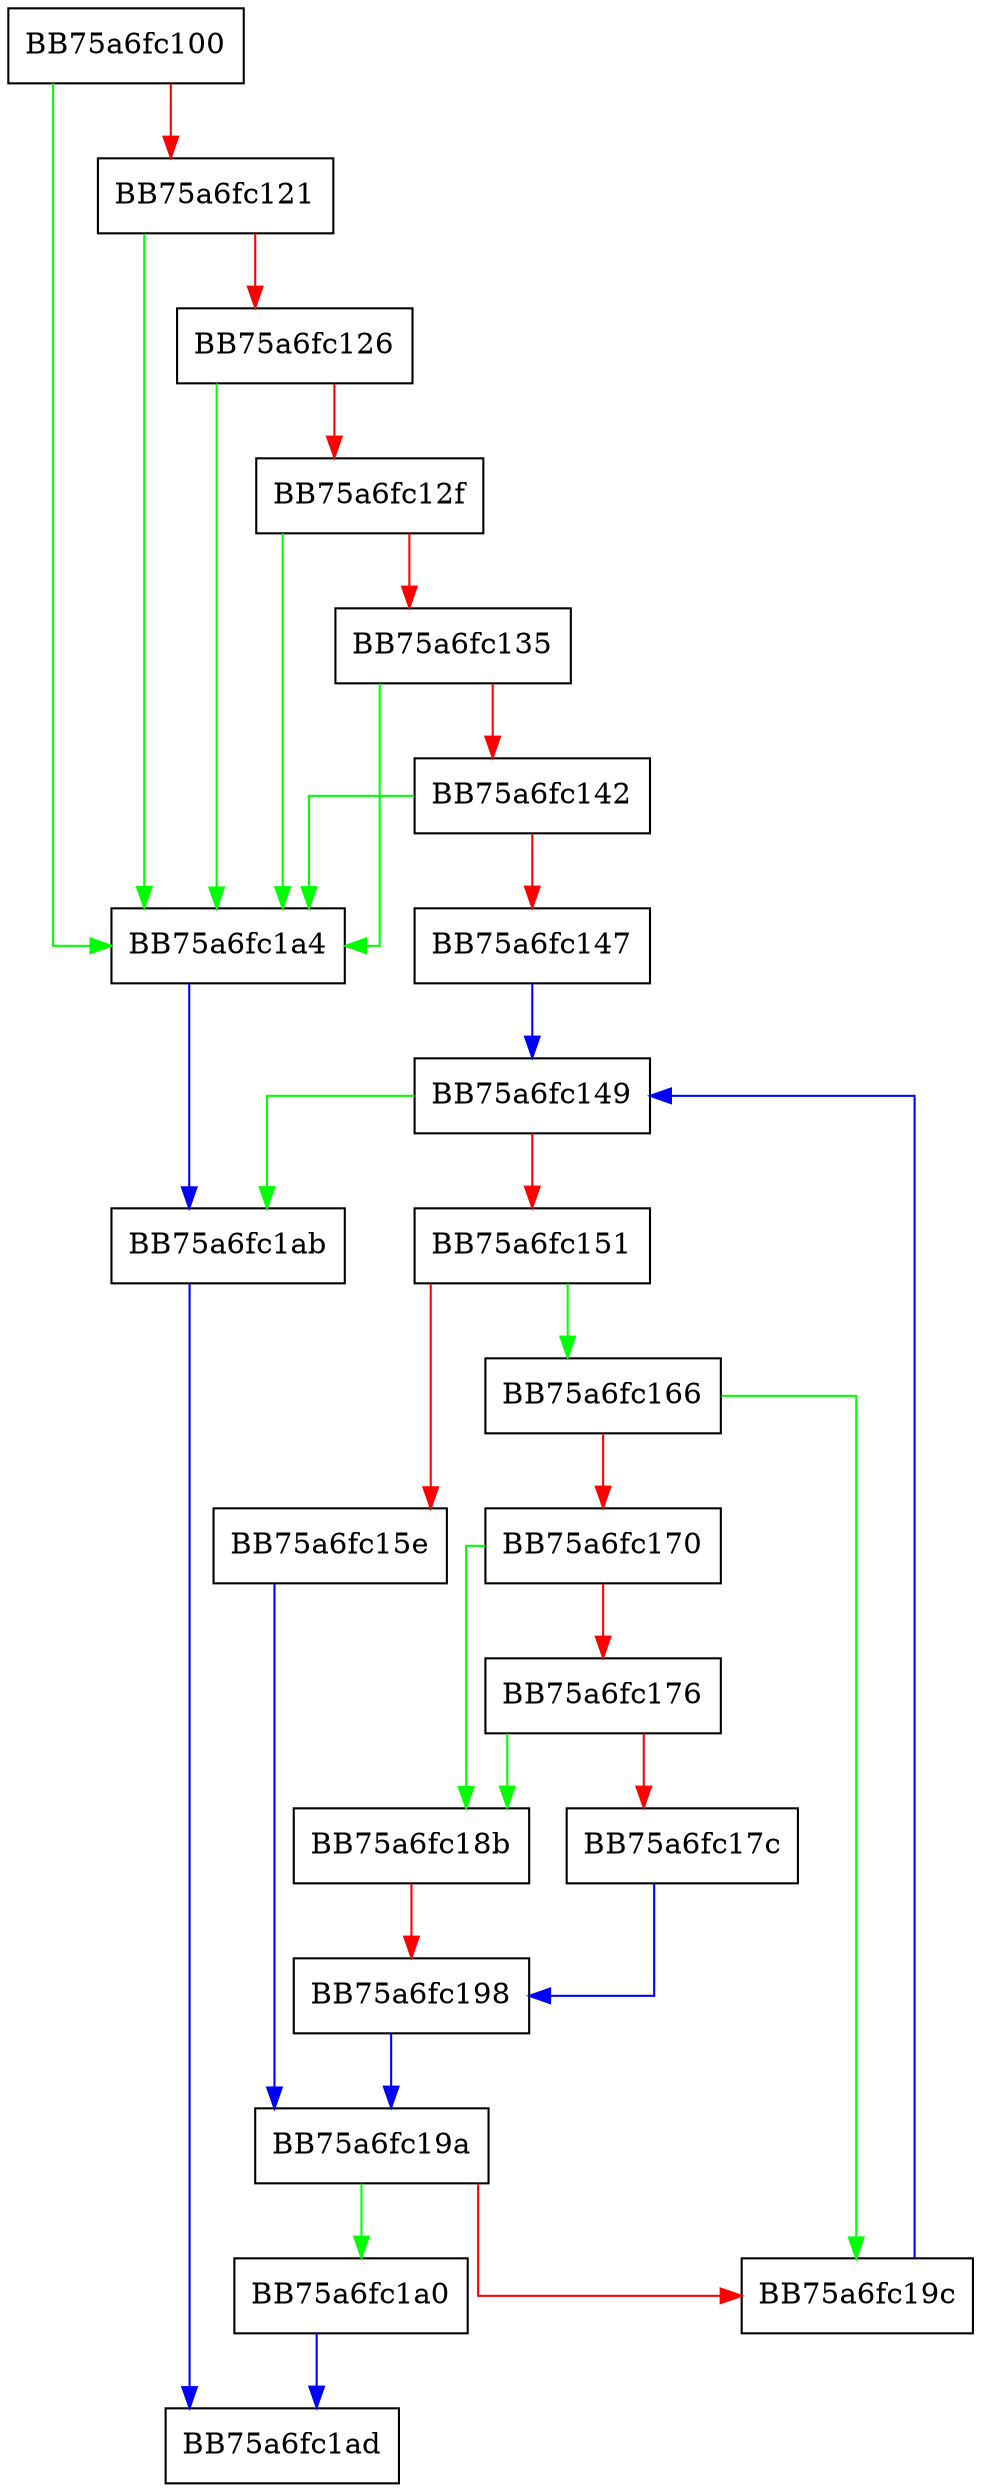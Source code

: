 digraph IsVarInList {
  node [shape="box"];
  graph [splines=ortho];
  BB75a6fc100 -> BB75a6fc1a4 [color="green"];
  BB75a6fc100 -> BB75a6fc121 [color="red"];
  BB75a6fc121 -> BB75a6fc1a4 [color="green"];
  BB75a6fc121 -> BB75a6fc126 [color="red"];
  BB75a6fc126 -> BB75a6fc1a4 [color="green"];
  BB75a6fc126 -> BB75a6fc12f [color="red"];
  BB75a6fc12f -> BB75a6fc1a4 [color="green"];
  BB75a6fc12f -> BB75a6fc135 [color="red"];
  BB75a6fc135 -> BB75a6fc1a4 [color="green"];
  BB75a6fc135 -> BB75a6fc142 [color="red"];
  BB75a6fc142 -> BB75a6fc1a4 [color="green"];
  BB75a6fc142 -> BB75a6fc147 [color="red"];
  BB75a6fc147 -> BB75a6fc149 [color="blue"];
  BB75a6fc149 -> BB75a6fc1ab [color="green"];
  BB75a6fc149 -> BB75a6fc151 [color="red"];
  BB75a6fc151 -> BB75a6fc166 [color="green"];
  BB75a6fc151 -> BB75a6fc15e [color="red"];
  BB75a6fc15e -> BB75a6fc19a [color="blue"];
  BB75a6fc166 -> BB75a6fc19c [color="green"];
  BB75a6fc166 -> BB75a6fc170 [color="red"];
  BB75a6fc170 -> BB75a6fc18b [color="green"];
  BB75a6fc170 -> BB75a6fc176 [color="red"];
  BB75a6fc176 -> BB75a6fc18b [color="green"];
  BB75a6fc176 -> BB75a6fc17c [color="red"];
  BB75a6fc17c -> BB75a6fc198 [color="blue"];
  BB75a6fc18b -> BB75a6fc198 [color="red"];
  BB75a6fc198 -> BB75a6fc19a [color="blue"];
  BB75a6fc19a -> BB75a6fc1a0 [color="green"];
  BB75a6fc19a -> BB75a6fc19c [color="red"];
  BB75a6fc19c -> BB75a6fc149 [color="blue"];
  BB75a6fc1a0 -> BB75a6fc1ad [color="blue"];
  BB75a6fc1a4 -> BB75a6fc1ab [color="blue"];
  BB75a6fc1ab -> BB75a6fc1ad [color="blue"];
}